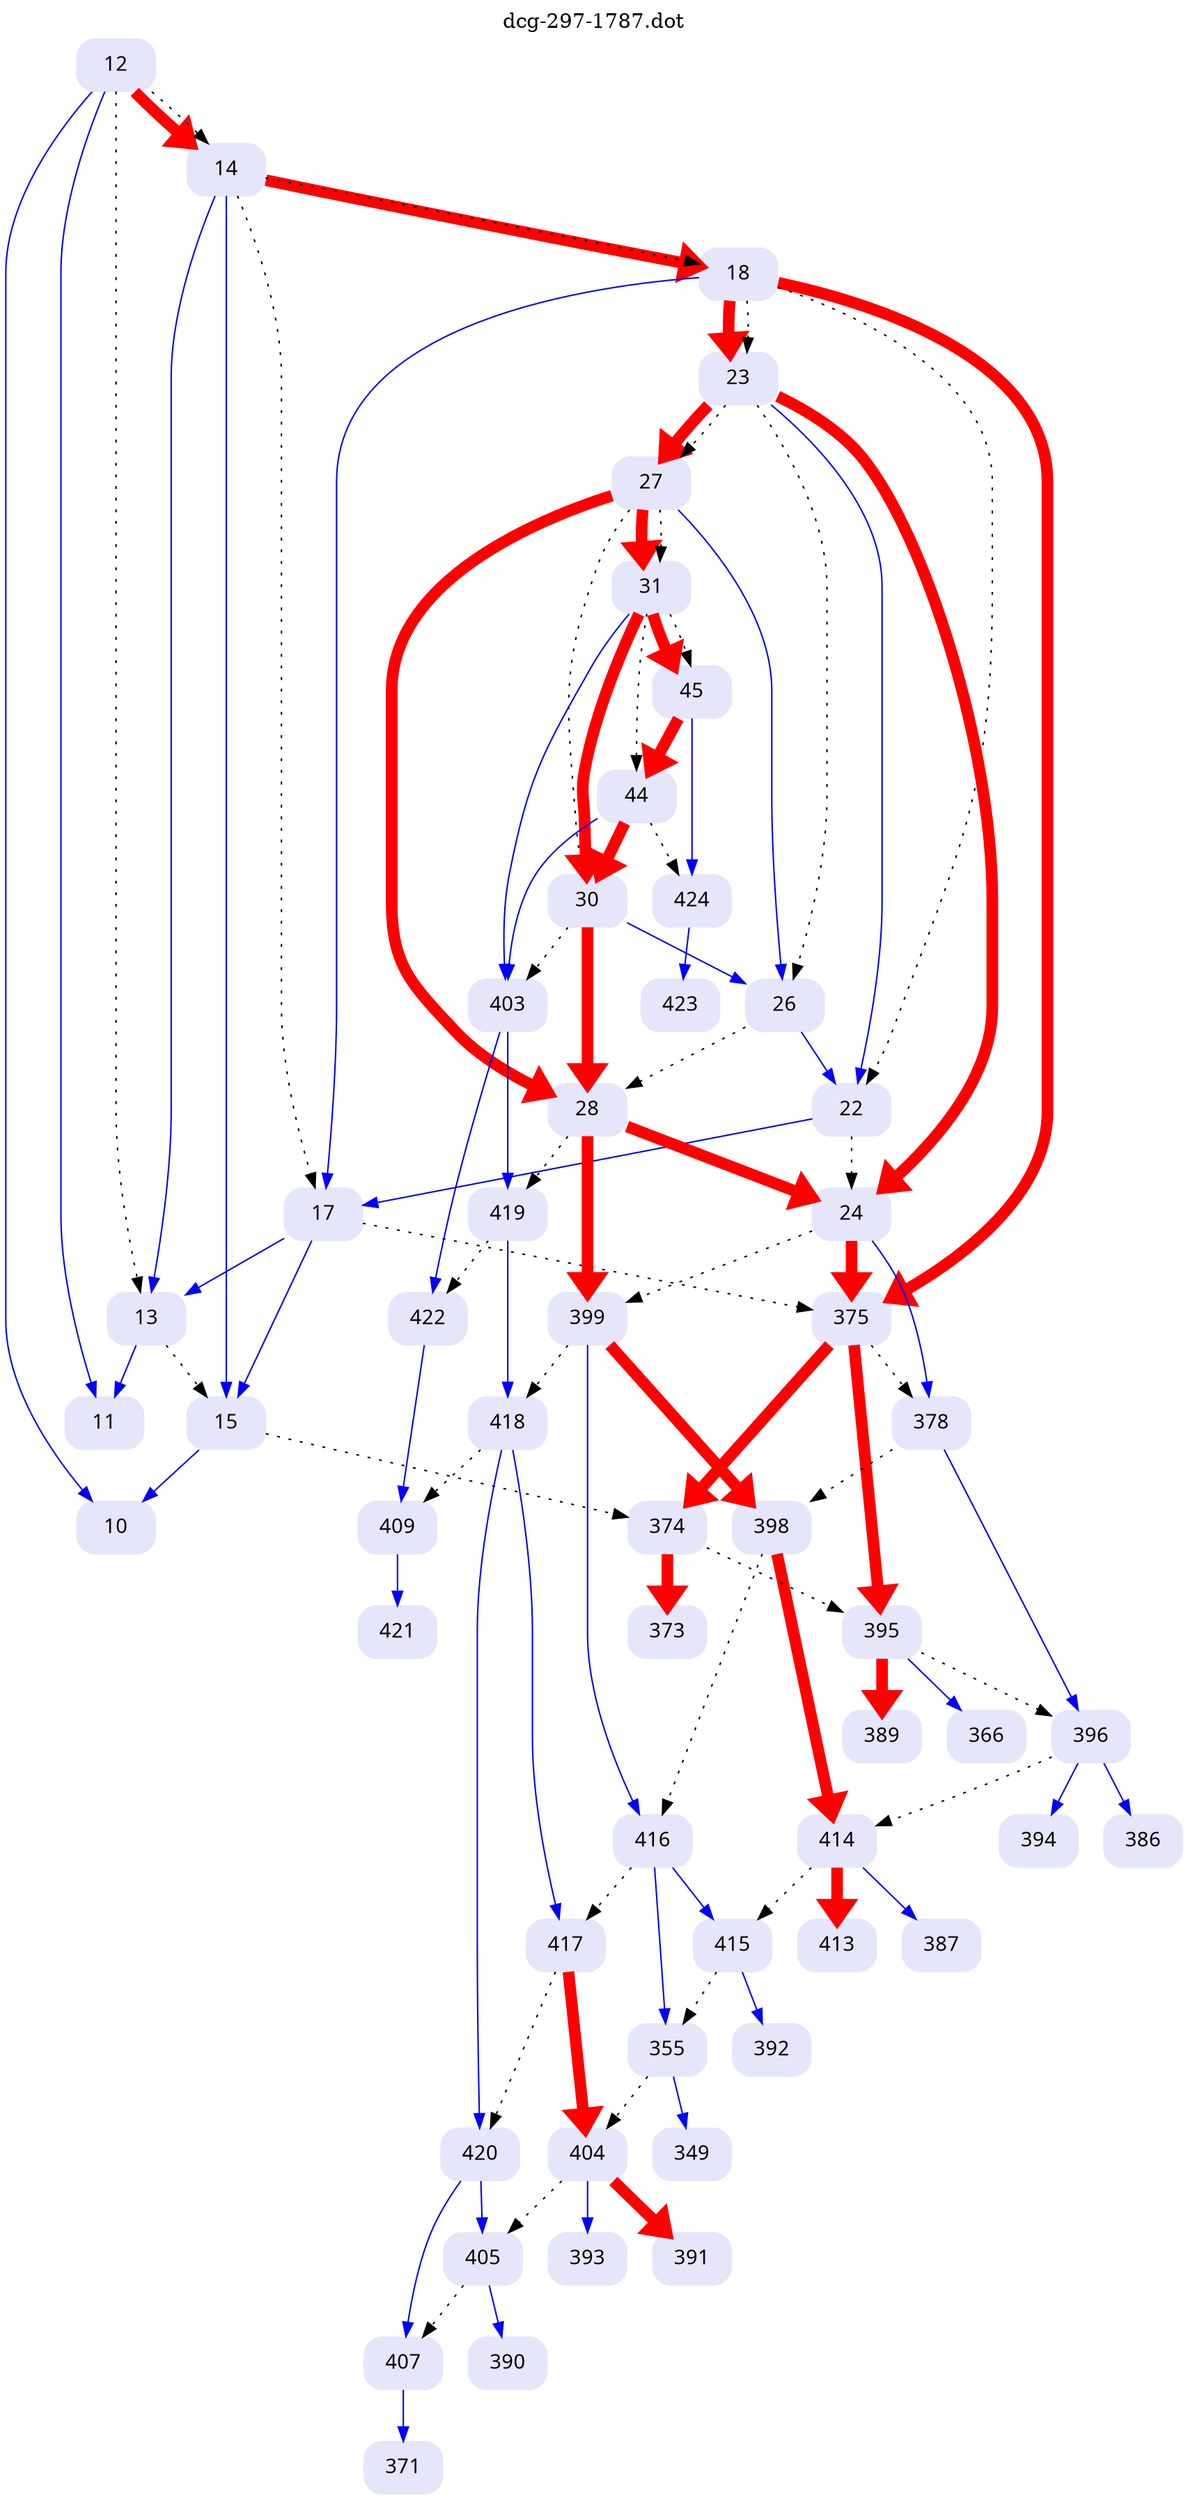 digraph dcg_297 {
  labelloc="t";
  label="dcg-297-1787.dot";
  node [fontname="sans-serif"];
  node [shape=box style="rounded,filled"];
  n12 [label="12" color=lavender];
  n12 -> n11 [color=blue penwidth=1];
  n12 -> n10 [color=blue penwidth=1];
  n12 -> n14 [color=red penwidth=8];
  n12 -> n13 [style=dotted,label=""];
  n12 -> n14 [style=dotted,label=""];
  n14 [label="14" color=lavender];
  n14 -> n13 [color=blue penwidth=1];
  n14 -> n15 [color=blue penwidth=1];
  n14 -> n18 [color=red penwidth=8];
  n14 -> n17 [style=dotted,label=""];
  n14 -> n18 [style=dotted,label=""];
  n18 [label="18" color=lavender];
  n18 -> n17 [color=blue penwidth=1];
  n18 -> n375 [color=red penwidth=8];
  n18 -> n23 [color=red penwidth=8];
  n18 -> n22 [style=dotted,label=""];
  n18 -> n23 [style=dotted,label=""];
  n23 [label="23" color=lavender];
  n23 -> n22 [color=blue penwidth=1];
  n23 -> n24 [color=red penwidth=8];
  n23 -> n27 [color=red penwidth=8];
  n23 -> n26 [style=dotted,label=""];
  n23 -> n27 [style=dotted,label=""];
  n27 [label="27" color=lavender];
  n27 -> n26 [color=blue penwidth=1];
  n27 -> n28 [color=red penwidth=8];
  n27 -> n31 [color=red penwidth=8];
  n27 -> n30 [style=dotted,label=""];
  n27 -> n31 [style=dotted,label=""];
  n31 [label="31" color=lavender];
  n31 -> n30 [color=red penwidth=8];
  n31 -> n403 [color=blue penwidth=1];
  n31 -> n45 [color=red penwidth=8];
  n31 -> n44 [style=dotted,label=""];
  n31 -> n45 [style=dotted,label=""];
  n45 [label="45" color=lavender];
  n45 -> n44 [color=red penwidth=8];
  n45 -> n424 [color=blue penwidth=1];
  n424 [label="424" color=lavender];
  n424 -> n423 [color=blue penwidth=1];
  n423 [label="423" color=lavender];
  n44 [label="44" color=lavender];
  n44 -> n30 [color=red penwidth=8];
  n44 -> n403 [color=blue penwidth=1];
  n44 -> n424 [style=dotted,label=""];
  n403 [label="403" color=lavender];
  n403 -> n419 [color=blue penwidth=1];
  n403 -> n422 [color=blue penwidth=1];
  n422 [label="422" color=lavender];
  n422 -> n409 [color=blue penwidth=1];
  n409 [label="409" color=lavender];
  n409 -> n421 [color=blue penwidth=1];
  n421 [label="421" color=lavender];
  n419 [label="419" color=lavender];
  n419 -> n418 [color=blue penwidth=1];
  n419 -> n422 [style=dotted,label=""];
  n418 [label="418" color=lavender];
  n418 -> n417 [color=blue penwidth=1];
  n418 -> n420 [color=blue penwidth=1];
  n418 -> n409 [style=dotted,label=""];
  n420 [label="420" color=lavender];
  n420 -> n405 [color=blue penwidth=1];
  n420 -> n407 [color=blue penwidth=1];
  n407 [label="407" color=lavender];
  n407 -> n371 [color=blue penwidth=1];
  n371 [label="371" color=lavender];
  n405 [label="405" color=lavender];
  n405 -> n390 [color=blue penwidth=1];
  n405 -> n407 [style=dotted,label=""];
  n390 [label="390" color=lavender];
  n417 [label="417" color=lavender];
  n417 -> n404 [color=red penwidth=8];
  n417 -> n420 [style=dotted,label=""];
  n404 [label="404" color=lavender];
  n404 -> n393 [color=blue penwidth=1];
  n404 -> n391 [color=red penwidth=8];
  n404 -> n405 [style=dotted,label=""];
  n391 [label="391" color=lavender];
  n393 [label="393" color=lavender];
  n30 [label="30" color=lavender];
  n30 -> n26 [color=blue penwidth=1];
  n30 -> n28 [color=red penwidth=8];
  n30 -> n403 [style=dotted,label=""];
  n28 [label="28" color=lavender];
  n28 -> n24 [color=red penwidth=8];
  n28 -> n399 [color=red penwidth=8];
  n28 -> n419 [style=dotted,label=""];
  n399 [label="399" color=lavender];
  n399 -> n398 [color=red penwidth=8];
  n399 -> n416 [color=blue penwidth=1];
  n399 -> n418 [style=dotted,label=""];
  n416 [label="416" color=lavender];
  n416 -> n415 [color=blue penwidth=1];
  n416 -> n355 [color=blue penwidth=1];
  n416 -> n417 [style=dotted,label=""];
  n355 [label="355" color=lavender];
  n355 -> n349 [color=blue penwidth=1];
  n355 -> n404 [style=dotted,label=""];
  n349 [label="349" color=lavender];
  n415 [label="415" color=lavender];
  n415 -> n392 [color=blue penwidth=1];
  n415 -> n355 [style=dotted,label=""];
  n392 [label="392" color=lavender];
  n398 [label="398" color=lavender];
  n398 -> n414 [color=red penwidth=8];
  n398 -> n416 [style=dotted,label=""];
  n414 [label="414" color=lavender];
  n414 -> n413 [color=red penwidth=8];
  n414 -> n387 [color=blue penwidth=1];
  n414 -> n415 [style=dotted,label=""];
  n387 [label="387" color=lavender];
  n413 [label="413" color=lavender];
  n24 [label="24" color=lavender];
  n24 -> n375 [color=red penwidth=8];
  n24 -> n378 [color=blue penwidth=1];
  n24 -> n399 [style=dotted,label=""];
  n378 [label="378" color=lavender];
  n378 -> n396 [color=blue penwidth=1];
  n378 -> n398 [style=dotted,label=""];
  n396 [label="396" color=lavender];
  n396 -> n394 [color=blue penwidth=1];
  n396 -> n386 [color=blue penwidth=1];
  n396 -> n414 [style=dotted,label=""];
  n386 [label="386" color=lavender];
  n394 [label="394" color=lavender];
  n375 [label="375" color=lavender];
  n375 -> n374 [color=red penwidth=8];
  n375 -> n395 [color=red penwidth=8];
  n375 -> n378 [style=dotted,label=""];
  n395 [label="395" color=lavender];
  n395 -> n389 [color=red penwidth=8];
  n395 -> n366 [color=blue penwidth=1];
  n395 -> n396 [style=dotted,label=""];
  n366 [label="366" color=lavender];
  n389 [label="389" color=lavender];
  n374 [label="374" color=lavender];
  n374 -> n373 [color=red penwidth=8];
  n374 -> n395 [style=dotted,label=""];
  n373 [label="373" color=lavender];
  n26 [label="26" color=lavender];
  n26 -> n22 [color=blue penwidth=1];
  n26 -> n28 [style=dotted,label=""];
  n22 [label="22" color=lavender];
  n22 -> n17 [color=blue penwidth=1];
  n22 -> n24 [style=dotted,label=""];
  n17 [label="17" color=lavender];
  n17 -> n13 [color=blue penwidth=1];
  n17 -> n15 [color=blue penwidth=1];
  n17 -> n375 [style=dotted,label=""];
  n15 [label="15" color=lavender];
  n15 -> n10 [color=blue penwidth=1];
  n15 -> n374 [style=dotted,label=""];
  n10 [label="10" color=lavender];
  n13 [label="13" color=lavender];
  n13 -> n11 [color=blue penwidth=1];
  n13 -> n15 [style=dotted,label=""];
  n11 [label="11" color=lavender];
}
